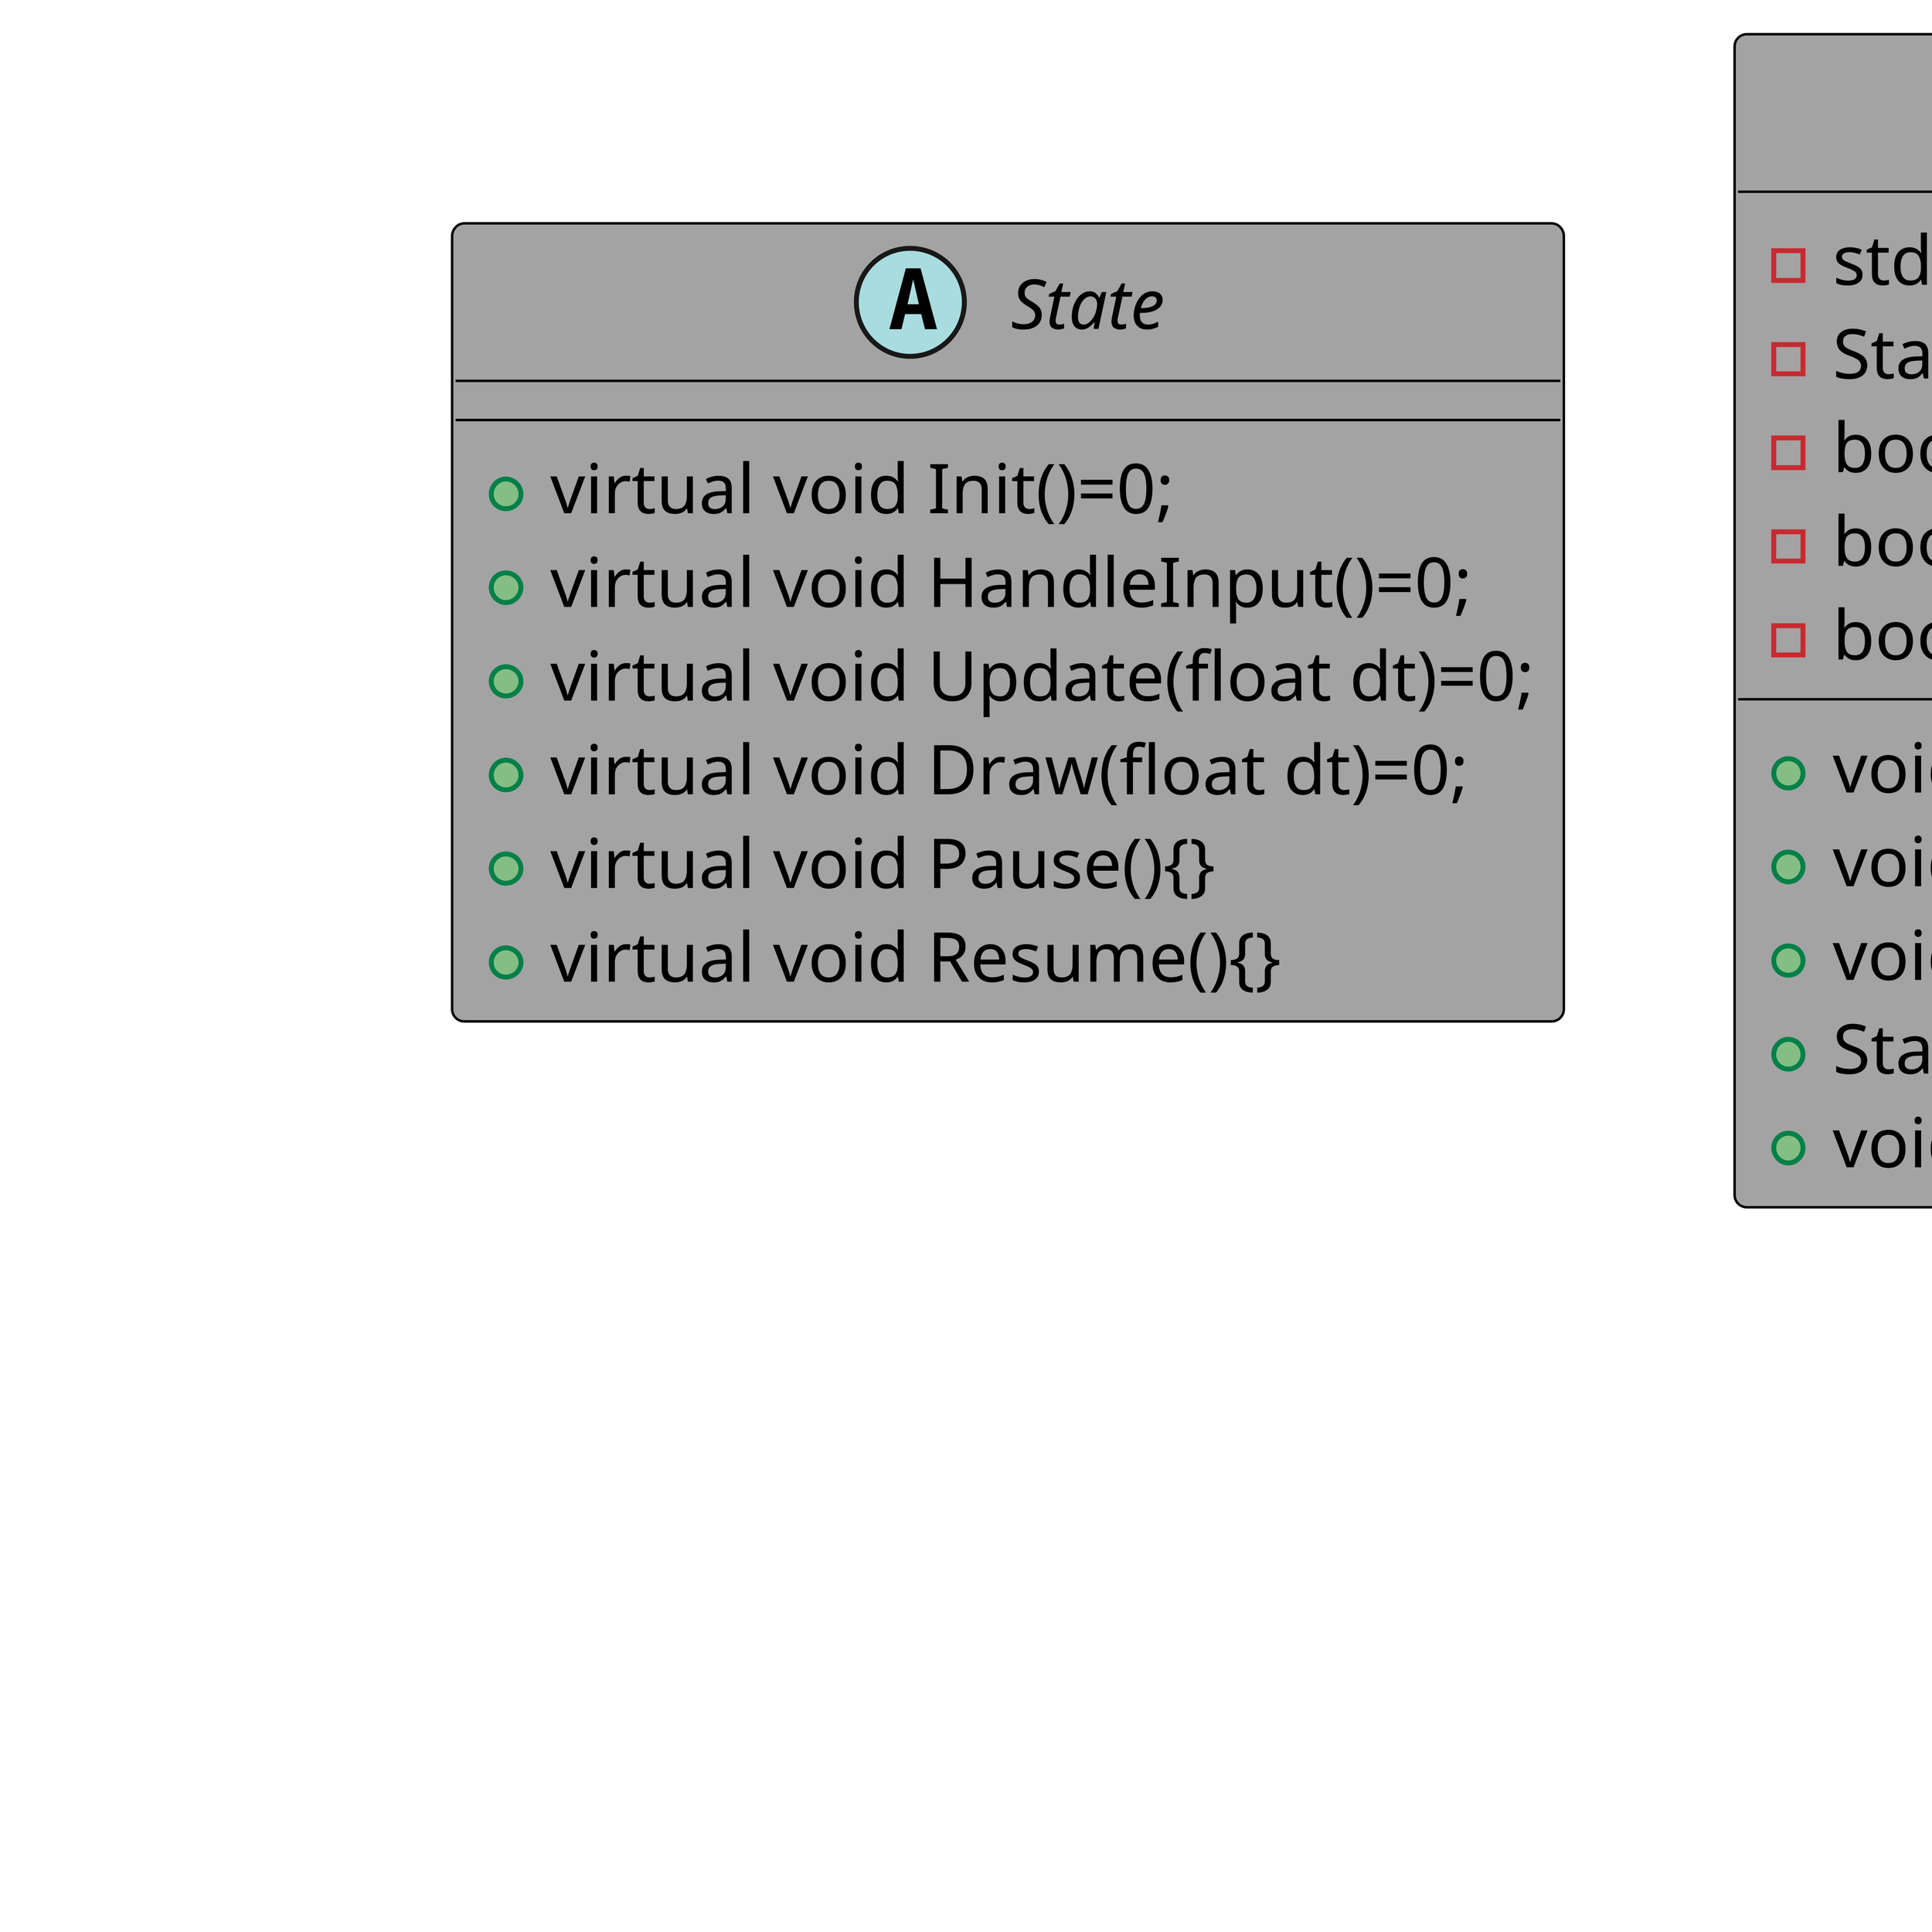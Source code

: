 @startuml
skinparam dpi 1000

skinparam class{
    BorderColor black
    BackgroundColor #a3a3a3
}
skinparam ArrowColor black


class Character{
    -GameDataRef _data;
    -sf::Sprite sprite;
    -sf::Vector2f position;
    -sf::Texture texture;
    -sf::Texture texture_flip;
    -sf::Texture run_right1;
    -sf::Texture run_right2;
    -sf::Texture run_left1;
    -sf::Texture run_left2;
    -bool flip = false;
    -sf::Clock animationClock;
    -int animationRun = 0;
    -bool air_texture = false;

    +sf::Vector2f velocity = {0,0};
    +float speed = 400.0f;
    +float jump_speed = 600.0f;
    +float slow_down = 0.0f, slow_down_ground = 40.0f, slow_down_air = 5.0f;
    +float speed_up = 0.0f, speed_up_ground = 40.0f, speed_up_air = 30.0f;
    +int max_jump =1, jump = 0;
    +bool jump_done = false, on_ground = false;


    -void flipTexture();

    +Character(GameDataRef data);
    +void update();
    +void setTexture(6 Textures);
    +void setPosition(const sf::Vector2f& position_);
    +void setPosition(const float& x, const float& y);
    +sf::Vector2f getPosition();
    +void draw(sf::RenderWindow& renderWindow);
    +void move(sf::Vector2f movement);
    +void move(const float& x, const float& y);
    +sf::Vector2f nextPosition(sf::Vector2f movement);
    +sf::Sprite nextSprite(sf::Vector2f movement);
    +sf::Sprite& getSprite();
    +bool objectCollisionAndFalling(const sf::Sprite &object, const float& dt);
    +void updateVelocity(const float& dt);
    +void respawn(sf::Vector2f spawn);
    +void characterKeyboardInput();
}

class TemplateLevel{
    +float gravity = 1500; //25.0f;
    +sf::Vector2f start = {100,-200};

    -GameDataRef _data;
    -sf::Sprite _background;
    -sf::View CameraPosition;
    -float cameraX, cameraY = 0;
    -Platform platforms = {_data};
    -sf::Sprite flag;
    -sf::Clock clockFinish;
    -bool finished = false;
    -Character character;
    -sf::Sprite pauseButton;
    -sf::Clock levelTime;
    -sf::Text levelTimeText;
    -float tijd = 0;
    -int levelNumber = 0;


    +TemplateLevel(GameDataRef data);
    +void Init() override;
    +void HandleInput() override;
    +void Update(float dt) override;
    +void Draw(float dt) override;
    +void Pause() override;
    +void Resume() override;
    +void restart();

    -void characterEdgeOfScreen(const Character& character_, const float& dt);
}

class GameData <<struct>>{
        +StateMachine machine;
        +sf::RenderWindow renderWindow;
        +AssetManager assets;
        +InputManager input;
        +SoundManager sound;
}

abstract class State{
    +virtual void Init()=0;
    +virtual void HandleInput()=0;
    +virtual void Update(float dt)=0;
    +virtual void Draw(float dt)=0;
    +virtual void Pause(){}
    +virtual void Resume(){}
}

class StateMachine{
    +void AddState(StateRef newState, bool IsReplacing = true);
    +void RemoveState();
    +void ProcessStateChanges();
    +StateRef& GetActiveState();
    +void clean_states();


    -std::stack<StateRef> _states;
    -StateRef _newState;
    -bool _isRemoving;
    -bool _isAdding;
    -bool _isReplacing;
}

class Game{
    -const float dt = 1.0f / FPS; //60 fps
    -const float dt60 = 1.0f / 60; //60 fps
    -sf::Clock _clock;


    +Game(unsigned int width, unsigned int height, std::string title);

    -GameDataRef _data = std::make_shared<GameData>();
    -void run();
}

class Platform{
    +Platform(GameDataRef data);
    +void addPlatform(sf::Texture& texture, const sf::Vector2f& position);
    +std::vector<sf::Sprite>& getPlatforms();
    +void draw();

    -GameDataRef _data;
    -std::vector<sf::Sprite> platformSprites;
}

class InputManager{
    +bool IsSpriteClicked(sf::Sprite object, sf::Mouse::Button button, sf::RenderWindow &renderWindow);
    +sf::Vector2i GetMousePosition(sf::RenderWindow& renderWindow);
}

class AssetManager{
    -std::map<std::string, sf::Texture> _textures;
    -std::map<std::string, sf::Font> _font;

    +void LoadTexture(std::string name, std::string fileName);
    +sf::Texture& GetTexture(std::string name);

    +void LoadFont(std::string name, std::string fileName);
    +sf::Font& GetFont(std::string name);
}

class FinishState{
    +FinishState(GameDataRef data, const float& tijd, const int& levelNumber);
    +void Init();
    +void HandleInput();
    +void Update(float dt) {}
    +void Draw(float dt);

    -GameDataRef _data;
    -float tijd;
    -sf::Text tijdText;
    -float _bestTime;
    -sf::Text bestTimeText;
    -sf::View InitView;
    -sf::Sprite _background;
    -sf::Sprite _play_next_level;
    -sf::Sprite _quit;
    -sf::Sprite _menu;
    -int lastLevel = 0;
}

class MainMenuState{
    +MainMenuState(GameDataRef data);
    +void Init();
    +void HandleInput();
    +void Update(float dt);
    +void Draw(float dt);


    -GameDataRef _data;
    -sf::Texture _backgroundTexture;
    -sf::Sprite _background;
    -sf::Sprite _title;
    -sf::Sprite _play_button;
    -sf::Sprite _quit_button;
    -sf::Sprite muteSprite;
    -bool mute = false;
    -bool mouse = false;
}

class PauseState{
    +PauseState(GameDataRef data);
    +void Init();
    +void HandleInput();
    +void Update(float dt) {}
    +void Draw(float dt);

    -GameDataRef _data;
    -sf::View InitView;
    -sf::Sprite _background;
    -sf::Sprite _paused;
    -sf::Sprite _resume;
    -sf::Sprite _quit;
    -sf::Sprite _menu;
}

class SoundManager{
    +sf::Sound _jumpSound;
    +sf::Sound _deathSound;
    +sf::Sound _powerupSound;
    +sf::Sound _clickButtonSound;
    +sf::Sound _flagSound;
    +sf::Music BackGroundMusic;

    -sf::SoundBuffer _jumpSoundBuffer;
    -sf::SoundBuffer _deathSoundBuffer;
    -sf::SoundBuffer _powerupSoundBuffer;
    -sf::SoundBuffer _clickButtonSoundBuffer;
    -sf::SoundBuffer _flagSoundBuffer;


    +SoundManager();
    +void setVolume();
    +void mute();

    -void CheckSoundLoading();
    -void SetSoundBuffers();
}

class SplashScreen{
    -GameDataRef _data;
    -sf::Clock _clock;
    -sf::Texture _backgroundTexture;
    -sf::Sprite _background;


    +SplashState(GameDataRef data);
    +void Init();
    +void HandleInput();
    +void Update(float dt);
    +void Draw(float dt);
}

GameData --> Game
GameData --> PauseState
GameData --> Character
GameData --> FinishState
GameData --> TemplateLevel
GameData --> MainMenuState
GameData --> Platform


@enduml